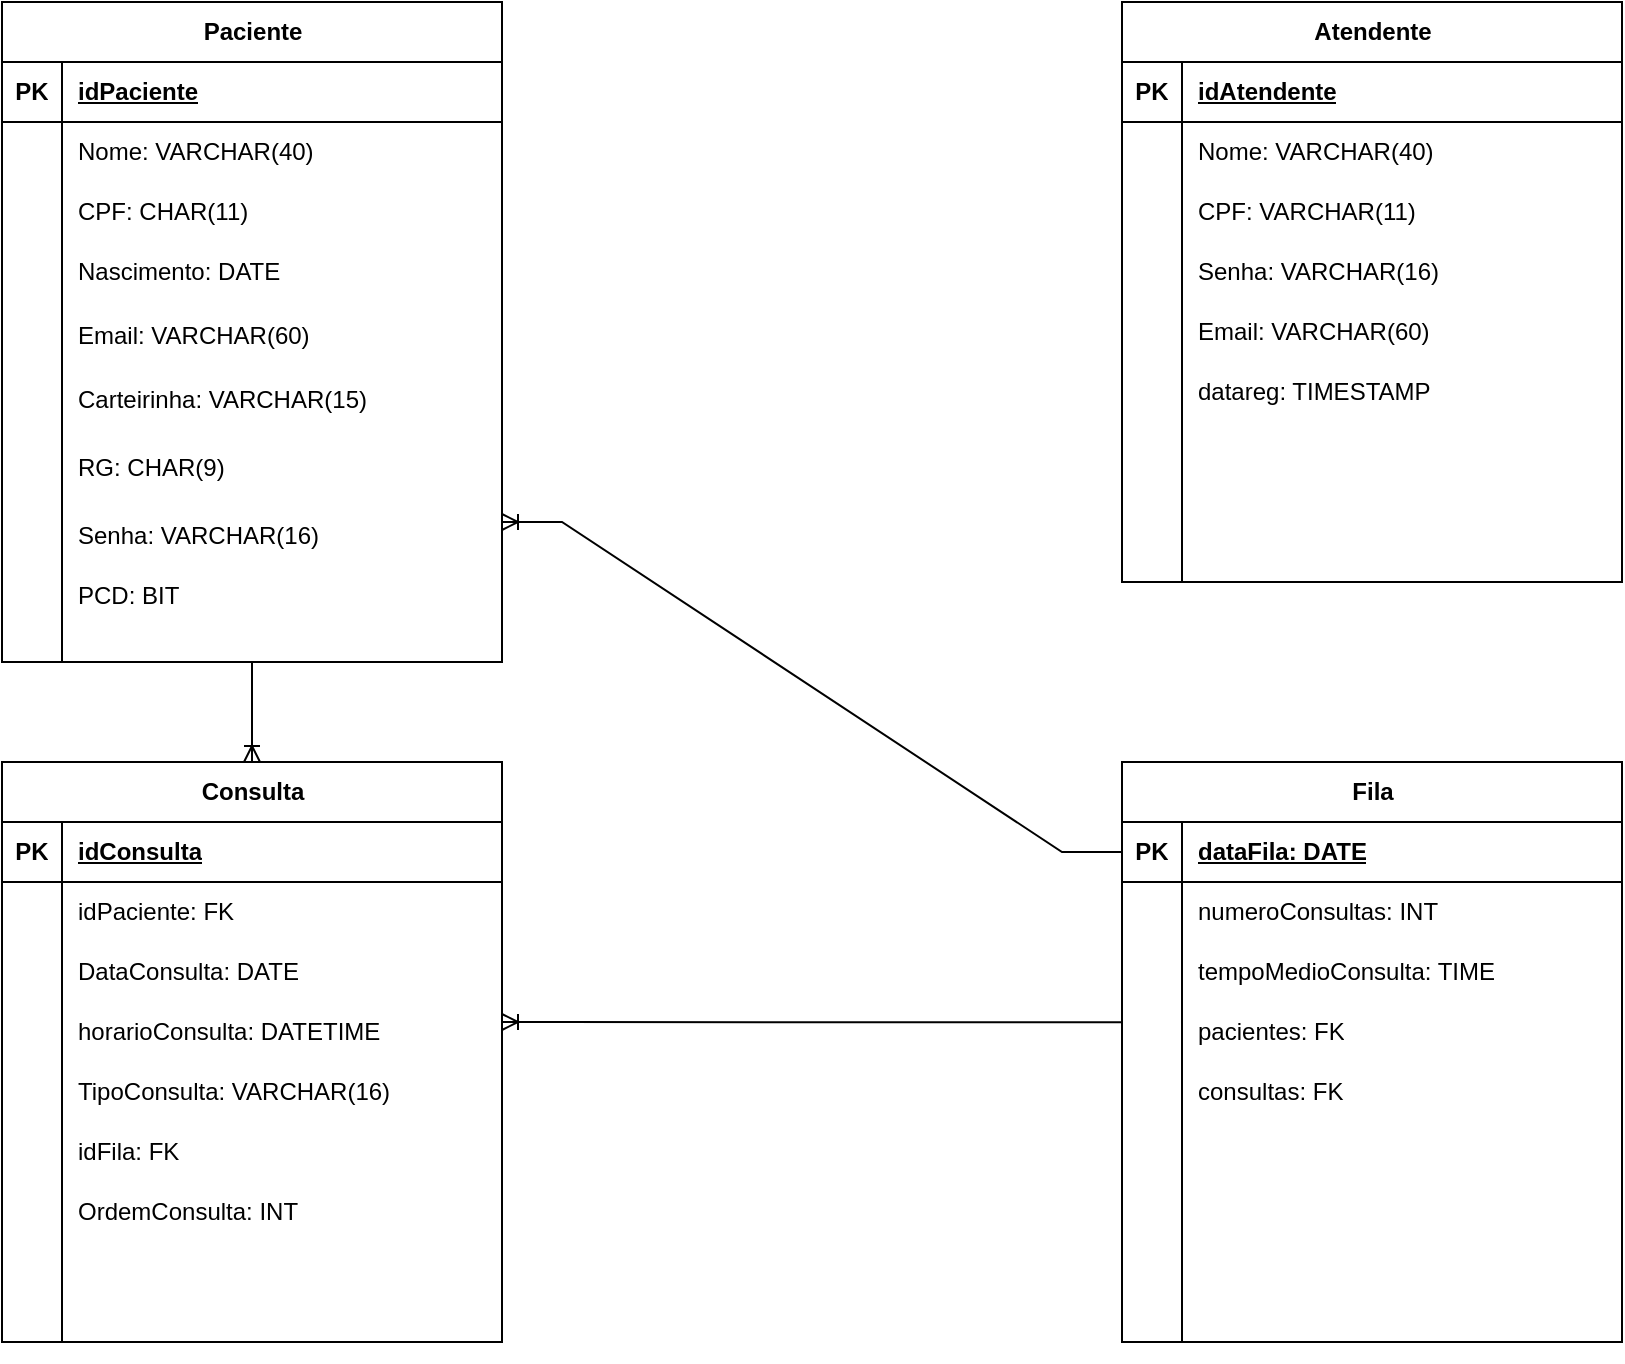 <mxfile version="24.9.0">
  <diagram name="Página-1" id="vgKkcztiWeYxf9Mb9Ure">
    <mxGraphModel dx="1434" dy="746" grid="1" gridSize="10" guides="1" tooltips="1" connect="1" arrows="1" fold="1" page="1" pageScale="1" pageWidth="827" pageHeight="1169" math="0" shadow="0">
      <root>
        <mxCell id="0" />
        <mxCell id="1" parent="0" />
        <mxCell id="CHm89mWX4WNop8F5OH-A-3" value="" style="edgeStyle=entityRelationEdgeStyle;fontSize=12;html=1;endArrow=none;rounded=0;shadow=0;curved=0;flowAnimation=0;jumpStyle=none;strokeWidth=1;startArrow=ERoneToMany;startFill=0;endFill=0;entryX=0.016;entryY=0;entryDx=0;entryDy=0;entryPerimeter=0;" parent="1" edge="1">
          <mxGeometry width="100" height="100" relative="1" as="geometry">
            <mxPoint x="260" y="520" as="sourcePoint" />
            <mxPoint x="570" y="520.17" as="targetPoint" />
            <Array as="points">
              <mxPoint x="279" y="540.17" />
              <mxPoint x="269" y="530.17" />
              <mxPoint x="276" y="520.17" />
              <mxPoint x="306" y="470.17" />
            </Array>
          </mxGeometry>
        </mxCell>
        <mxCell id="Rsq2qWyVtfIDxLRxskpb-33" value="" style="group" parent="1" vertex="1" connectable="0">
          <mxGeometry x="10" y="10" width="250" height="330" as="geometry" />
        </mxCell>
        <mxCell id="Rsq2qWyVtfIDxLRxskpb-1" value="Paciente" style="shape=table;startSize=30;container=1;collapsible=1;childLayout=tableLayout;fixedRows=1;rowLines=0;fontStyle=1;align=center;resizeLast=1;html=1;" parent="Rsq2qWyVtfIDxLRxskpb-33" vertex="1">
          <mxGeometry width="250" height="330" as="geometry" />
        </mxCell>
        <mxCell id="Rsq2qWyVtfIDxLRxskpb-2" value="" style="shape=tableRow;horizontal=0;startSize=0;swimlaneHead=0;swimlaneBody=0;fillColor=none;collapsible=0;dropTarget=0;points=[[0,0.5],[1,0.5]];portConstraint=eastwest;top=0;left=0;right=0;bottom=1;" parent="Rsq2qWyVtfIDxLRxskpb-1" vertex="1">
          <mxGeometry y="30" width="250" height="30" as="geometry" />
        </mxCell>
        <mxCell id="Rsq2qWyVtfIDxLRxskpb-3" value="PK" style="shape=partialRectangle;connectable=0;fillColor=none;top=0;left=0;bottom=0;right=0;fontStyle=1;overflow=hidden;whiteSpace=wrap;html=1;" parent="Rsq2qWyVtfIDxLRxskpb-2" vertex="1">
          <mxGeometry width="30" height="30" as="geometry">
            <mxRectangle width="30" height="30" as="alternateBounds" />
          </mxGeometry>
        </mxCell>
        <mxCell id="Rsq2qWyVtfIDxLRxskpb-4" value="idPaciente" style="shape=partialRectangle;connectable=0;fillColor=none;top=0;left=0;bottom=0;right=0;align=left;spacingLeft=6;fontStyle=5;overflow=hidden;whiteSpace=wrap;html=1;" parent="Rsq2qWyVtfIDxLRxskpb-2" vertex="1">
          <mxGeometry x="30" width="220" height="30" as="geometry">
            <mxRectangle width="220" height="30" as="alternateBounds" />
          </mxGeometry>
        </mxCell>
        <mxCell id="Rsq2qWyVtfIDxLRxskpb-5" value="" style="shape=tableRow;horizontal=0;startSize=0;swimlaneHead=0;swimlaneBody=0;fillColor=none;collapsible=0;dropTarget=0;points=[[0,0.5],[1,0.5]];portConstraint=eastwest;top=0;left=0;right=0;bottom=0;" parent="Rsq2qWyVtfIDxLRxskpb-1" vertex="1">
          <mxGeometry y="60" width="250" height="30" as="geometry" />
        </mxCell>
        <mxCell id="Rsq2qWyVtfIDxLRxskpb-6" value="" style="shape=partialRectangle;connectable=0;fillColor=none;top=0;left=0;bottom=0;right=0;editable=1;overflow=hidden;whiteSpace=wrap;html=1;" parent="Rsq2qWyVtfIDxLRxskpb-5" vertex="1">
          <mxGeometry width="30" height="30" as="geometry">
            <mxRectangle width="30" height="30" as="alternateBounds" />
          </mxGeometry>
        </mxCell>
        <mxCell id="Rsq2qWyVtfIDxLRxskpb-7" value="Nome: VARCHAR(40)" style="shape=partialRectangle;connectable=0;fillColor=none;top=0;left=0;bottom=0;right=0;align=left;spacingLeft=6;overflow=hidden;whiteSpace=wrap;html=1;" parent="Rsq2qWyVtfIDxLRxskpb-5" vertex="1">
          <mxGeometry x="30" width="220" height="30" as="geometry">
            <mxRectangle width="220" height="30" as="alternateBounds" />
          </mxGeometry>
        </mxCell>
        <mxCell id="Rsq2qWyVtfIDxLRxskpb-8" value="" style="shape=tableRow;horizontal=0;startSize=0;swimlaneHead=0;swimlaneBody=0;fillColor=none;collapsible=0;dropTarget=0;points=[[0,0.5],[1,0.5]];portConstraint=eastwest;top=0;left=0;right=0;bottom=0;" parent="Rsq2qWyVtfIDxLRxskpb-1" vertex="1">
          <mxGeometry y="90" width="250" height="30" as="geometry" />
        </mxCell>
        <mxCell id="Rsq2qWyVtfIDxLRxskpb-9" value="" style="shape=partialRectangle;connectable=0;fillColor=none;top=0;left=0;bottom=0;right=0;editable=1;overflow=hidden;whiteSpace=wrap;html=1;" parent="Rsq2qWyVtfIDxLRxskpb-8" vertex="1">
          <mxGeometry width="30" height="30" as="geometry">
            <mxRectangle width="30" height="30" as="alternateBounds" />
          </mxGeometry>
        </mxCell>
        <mxCell id="Rsq2qWyVtfIDxLRxskpb-10" value="CPF: CHAR(11)" style="shape=partialRectangle;connectable=0;fillColor=none;top=0;left=0;bottom=0;right=0;align=left;spacingLeft=6;overflow=hidden;whiteSpace=wrap;html=1;" parent="Rsq2qWyVtfIDxLRxskpb-8" vertex="1">
          <mxGeometry x="30" width="220" height="30" as="geometry">
            <mxRectangle width="220" height="30" as="alternateBounds" />
          </mxGeometry>
        </mxCell>
        <mxCell id="Rsq2qWyVtfIDxLRxskpb-11" value="" style="shape=tableRow;horizontal=0;startSize=0;swimlaneHead=0;swimlaneBody=0;fillColor=none;collapsible=0;dropTarget=0;points=[[0,0.5],[1,0.5]];portConstraint=eastwest;top=0;left=0;right=0;bottom=0;" parent="Rsq2qWyVtfIDxLRxskpb-1" vertex="1">
          <mxGeometry y="120" width="250" height="30" as="geometry" />
        </mxCell>
        <mxCell id="Rsq2qWyVtfIDxLRxskpb-12" value="" style="shape=partialRectangle;connectable=0;fillColor=none;top=0;left=0;bottom=0;right=0;editable=1;overflow=hidden;whiteSpace=wrap;html=1;" parent="Rsq2qWyVtfIDxLRxskpb-11" vertex="1">
          <mxGeometry width="30" height="30" as="geometry">
            <mxRectangle width="30" height="30" as="alternateBounds" />
          </mxGeometry>
        </mxCell>
        <mxCell id="Rsq2qWyVtfIDxLRxskpb-13" value="Nascimento: DATE" style="shape=partialRectangle;connectable=0;fillColor=none;top=0;left=0;bottom=0;right=0;align=left;spacingLeft=6;overflow=hidden;whiteSpace=wrap;html=1;" parent="Rsq2qWyVtfIDxLRxskpb-11" vertex="1">
          <mxGeometry x="30" width="220" height="30" as="geometry">
            <mxRectangle width="220" height="30" as="alternateBounds" />
          </mxGeometry>
        </mxCell>
        <mxCell id="Rsq2qWyVtfIDxLRxskpb-15" value="Carteirinha: VARCHAR(15)" style="shape=partialRectangle;connectable=0;fillColor=none;top=0;left=0;bottom=0;right=0;align=left;spacingLeft=6;overflow=hidden;whiteSpace=wrap;html=1;" parent="Rsq2qWyVtfIDxLRxskpb-33" vertex="1">
          <mxGeometry x="30" y="182.07" width="220" height="34.138" as="geometry">
            <mxRectangle width="220" height="30" as="alternateBounds" />
          </mxGeometry>
        </mxCell>
        <mxCell id="Rsq2qWyVtfIDxLRxskpb-16" value="RG: CHAR(9)&lt;span style=&quot;color: rgba(0, 0, 0, 0); font-family: monospace; font-size: 0px; text-wrap: nowrap;&quot;&gt;%3CmxGraphModel%3E%3Croot%3E%3CmxCell%20id%3D%220%22%2F%3E%3CmxCell%20id%3D%221%22%20parent%3D%220%22%2F%3E%3CmxCell%20id%3D%222%22%20value%3D%22Carteirinha%3A%20VARCHAR(15)%22%20style%3D%22shape%3DpartialRectangle%3Bconnectable%3D0%3BfillColor%3Dnone%3Btop%3D0%3Bleft%3D0%3Bbottom%3D0%3Bright%3D0%3Balign%3Dleft%3BspacingLeft%3D6%3Boverflow%3Dhidden%3BwhiteSpace%3Dwrap%3Bhtml%3D1%3B%22%20vertex%3D%221%22%20parent%3D%221%22%3E%3CmxGeometry%20x%3D%2240%22%20y%3D%22160%22%20width%3D%22220%22%20height%3D%2230%22%20as%3D%22geometry%22%3E%3CmxRectangle%20width%3D%22220%22%20height%3D%2230%22%20as%3D%22alternateBounds%22%2F%3E%3C%2FmxGeometry%3E%3C%2FmxCell%3E%3C%2Froot%3E%3C%2FmxGraphModel%3E&lt;/span&gt;" style="shape=partialRectangle;connectable=0;fillColor=none;top=0;left=0;bottom=0;right=0;align=left;spacingLeft=6;overflow=hidden;whiteSpace=wrap;html=1;" parent="Rsq2qWyVtfIDxLRxskpb-33" vertex="1">
          <mxGeometry x="30" y="215.858" width="220" height="34.138" as="geometry">
            <mxRectangle width="220" height="30" as="alternateBounds" />
          </mxGeometry>
        </mxCell>
        <mxCell id="Rsq2qWyVtfIDxLRxskpb-17" value="Senha: VARCHAR(16)" style="shape=partialRectangle;connectable=0;fillColor=none;top=0;left=0;bottom=0;right=0;align=left;spacingLeft=6;overflow=hidden;whiteSpace=wrap;html=1;" parent="Rsq2qWyVtfIDxLRxskpb-33" vertex="1">
          <mxGeometry x="30" y="249.996" width="220" height="34.138" as="geometry">
            <mxRectangle width="220" height="30" as="alternateBounds" />
          </mxGeometry>
        </mxCell>
        <mxCell id="Rsq2qWyVtfIDxLRxskpb-18" value="" style="endArrow=none;html=1;rounded=0;exitX=0.12;exitY=1;exitDx=0;exitDy=0;exitPerimeter=0;" parent="Rsq2qWyVtfIDxLRxskpb-33" edge="1" source="Rsq2qWyVtfIDxLRxskpb-11">
          <mxGeometry relative="1" as="geometry">
            <mxPoint x="30" y="170.69" as="sourcePoint" />
            <mxPoint x="30" y="330" as="targetPoint" />
          </mxGeometry>
        </mxCell>
        <mxCell id="Rsq2qWyVtfIDxLRxskpb-151" value="PCD: BIT" style="shape=partialRectangle;connectable=0;fillColor=none;top=0;left=0;bottom=0;right=0;align=left;spacingLeft=6;overflow=hidden;whiteSpace=wrap;html=1;" parent="Rsq2qWyVtfIDxLRxskpb-33" vertex="1">
          <mxGeometry x="30" y="280.003" width="220" height="34.138" as="geometry">
            <mxRectangle width="220" height="30" as="alternateBounds" />
          </mxGeometry>
        </mxCell>
        <mxCell id="staxy-YLJOQWe2CNETI5-5" value="Email: VARCHAR(60)" style="shape=partialRectangle;connectable=0;fillColor=none;top=0;left=0;bottom=0;right=0;align=left;spacingLeft=6;overflow=hidden;whiteSpace=wrap;html=1;" vertex="1" parent="Rsq2qWyVtfIDxLRxskpb-33">
          <mxGeometry x="30" y="149.93" width="220" height="34.138" as="geometry">
            <mxRectangle width="220" height="30" as="alternateBounds" />
          </mxGeometry>
        </mxCell>
        <mxCell id="Rsq2qWyVtfIDxLRxskpb-34" value="" style="group" parent="1" vertex="1" connectable="0">
          <mxGeometry x="570" y="10" width="250" height="290" as="geometry" />
        </mxCell>
        <mxCell id="Rsq2qWyVtfIDxLRxskpb-35" value="Atendente" style="shape=table;startSize=30;container=1;collapsible=1;childLayout=tableLayout;fixedRows=1;rowLines=0;fontStyle=1;align=center;resizeLast=1;html=1;" parent="Rsq2qWyVtfIDxLRxskpb-34" vertex="1">
          <mxGeometry width="250" height="290" as="geometry" />
        </mxCell>
        <mxCell id="Rsq2qWyVtfIDxLRxskpb-36" value="" style="shape=tableRow;horizontal=0;startSize=0;swimlaneHead=0;swimlaneBody=0;fillColor=none;collapsible=0;dropTarget=0;points=[[0,0.5],[1,0.5]];portConstraint=eastwest;top=0;left=0;right=0;bottom=1;" parent="Rsq2qWyVtfIDxLRxskpb-35" vertex="1">
          <mxGeometry y="30" width="250" height="30" as="geometry" />
        </mxCell>
        <mxCell id="Rsq2qWyVtfIDxLRxskpb-37" value="PK" style="shape=partialRectangle;connectable=0;fillColor=none;top=0;left=0;bottom=0;right=0;fontStyle=1;overflow=hidden;whiteSpace=wrap;html=1;" parent="Rsq2qWyVtfIDxLRxskpb-36" vertex="1">
          <mxGeometry width="30" height="30" as="geometry">
            <mxRectangle width="30" height="30" as="alternateBounds" />
          </mxGeometry>
        </mxCell>
        <mxCell id="Rsq2qWyVtfIDxLRxskpb-38" value="idAtendente" style="shape=partialRectangle;connectable=0;fillColor=none;top=0;left=0;bottom=0;right=0;align=left;spacingLeft=6;fontStyle=5;overflow=hidden;whiteSpace=wrap;html=1;" parent="Rsq2qWyVtfIDxLRxskpb-36" vertex="1">
          <mxGeometry x="30" width="220" height="30" as="geometry">
            <mxRectangle width="220" height="30" as="alternateBounds" />
          </mxGeometry>
        </mxCell>
        <mxCell id="Rsq2qWyVtfIDxLRxskpb-39" value="" style="shape=tableRow;horizontal=0;startSize=0;swimlaneHead=0;swimlaneBody=0;fillColor=none;collapsible=0;dropTarget=0;points=[[0,0.5],[1,0.5]];portConstraint=eastwest;top=0;left=0;right=0;bottom=0;" parent="Rsq2qWyVtfIDxLRxskpb-35" vertex="1">
          <mxGeometry y="60" width="250" height="30" as="geometry" />
        </mxCell>
        <mxCell id="Rsq2qWyVtfIDxLRxskpb-40" value="" style="shape=partialRectangle;connectable=0;fillColor=none;top=0;left=0;bottom=0;right=0;editable=1;overflow=hidden;whiteSpace=wrap;html=1;" parent="Rsq2qWyVtfIDxLRxskpb-39" vertex="1">
          <mxGeometry width="30" height="30" as="geometry">
            <mxRectangle width="30" height="30" as="alternateBounds" />
          </mxGeometry>
        </mxCell>
        <mxCell id="Rsq2qWyVtfIDxLRxskpb-41" value="Nome: VARCHAR(40)" style="shape=partialRectangle;connectable=0;fillColor=none;top=0;left=0;bottom=0;right=0;align=left;spacingLeft=6;overflow=hidden;whiteSpace=wrap;html=1;" parent="Rsq2qWyVtfIDxLRxskpb-39" vertex="1">
          <mxGeometry x="30" width="220" height="30" as="geometry">
            <mxRectangle width="220" height="30" as="alternateBounds" />
          </mxGeometry>
        </mxCell>
        <mxCell id="Rsq2qWyVtfIDxLRxskpb-42" value="" style="shape=tableRow;horizontal=0;startSize=0;swimlaneHead=0;swimlaneBody=0;fillColor=none;collapsible=0;dropTarget=0;points=[[0,0.5],[1,0.5]];portConstraint=eastwest;top=0;left=0;right=0;bottom=0;" parent="Rsq2qWyVtfIDxLRxskpb-35" vertex="1">
          <mxGeometry y="90" width="250" height="30" as="geometry" />
        </mxCell>
        <mxCell id="Rsq2qWyVtfIDxLRxskpb-43" value="" style="shape=partialRectangle;connectable=0;fillColor=none;top=0;left=0;bottom=0;right=0;editable=1;overflow=hidden;whiteSpace=wrap;html=1;" parent="Rsq2qWyVtfIDxLRxskpb-42" vertex="1">
          <mxGeometry width="30" height="30" as="geometry">
            <mxRectangle width="30" height="30" as="alternateBounds" />
          </mxGeometry>
        </mxCell>
        <mxCell id="Rsq2qWyVtfIDxLRxskpb-44" value="CPF: VARCHAR(11)" style="shape=partialRectangle;connectable=0;fillColor=none;top=0;left=0;bottom=0;right=0;align=left;spacingLeft=6;overflow=hidden;whiteSpace=wrap;html=1;" parent="Rsq2qWyVtfIDxLRxskpb-42" vertex="1">
          <mxGeometry x="30" width="220" height="30" as="geometry">
            <mxRectangle width="220" height="30" as="alternateBounds" />
          </mxGeometry>
        </mxCell>
        <mxCell id="Rsq2qWyVtfIDxLRxskpb-45" value="" style="shape=tableRow;horizontal=0;startSize=0;swimlaneHead=0;swimlaneBody=0;fillColor=none;collapsible=0;dropTarget=0;points=[[0,0.5],[1,0.5]];portConstraint=eastwest;top=0;left=0;right=0;bottom=0;" parent="Rsq2qWyVtfIDxLRxskpb-35" vertex="1">
          <mxGeometry y="120" width="250" height="30" as="geometry" />
        </mxCell>
        <mxCell id="Rsq2qWyVtfIDxLRxskpb-46" value="" style="shape=partialRectangle;connectable=0;fillColor=none;top=0;left=0;bottom=0;right=0;editable=1;overflow=hidden;whiteSpace=wrap;html=1;" parent="Rsq2qWyVtfIDxLRxskpb-45" vertex="1">
          <mxGeometry width="30" height="30" as="geometry">
            <mxRectangle width="30" height="30" as="alternateBounds" />
          </mxGeometry>
        </mxCell>
        <mxCell id="Rsq2qWyVtfIDxLRxskpb-47" value="Senha: VARCHAR(16)" style="shape=partialRectangle;connectable=0;fillColor=none;top=0;left=0;bottom=0;right=0;align=left;spacingLeft=6;overflow=hidden;whiteSpace=wrap;html=1;" parent="Rsq2qWyVtfIDxLRxskpb-45" vertex="1">
          <mxGeometry x="30" width="220" height="30" as="geometry">
            <mxRectangle width="220" height="30" as="alternateBounds" />
          </mxGeometry>
        </mxCell>
        <mxCell id="Rsq2qWyVtfIDxLRxskpb-51" value="" style="endArrow=none;html=1;rounded=0;" parent="Rsq2qWyVtfIDxLRxskpb-34" edge="1">
          <mxGeometry relative="1" as="geometry">
            <mxPoint x="30" y="150" as="sourcePoint" />
            <mxPoint x="30" y="290" as="targetPoint" />
          </mxGeometry>
        </mxCell>
        <mxCell id="staxy-YLJOQWe2CNETI5-1" value="Email: VARCHAR(60)" style="shape=partialRectangle;connectable=0;fillColor=none;top=0;left=0;bottom=0;right=0;align=left;spacingLeft=6;overflow=hidden;whiteSpace=wrap;html=1;" vertex="1" parent="Rsq2qWyVtfIDxLRxskpb-34">
          <mxGeometry x="30" y="150" width="220" height="30" as="geometry">
            <mxRectangle width="220" height="30" as="alternateBounds" />
          </mxGeometry>
        </mxCell>
        <mxCell id="staxy-YLJOQWe2CNETI5-2" value="datareg: TIMESTAMP" style="shape=partialRectangle;connectable=0;fillColor=none;top=0;left=0;bottom=0;right=0;align=left;spacingLeft=6;overflow=hidden;whiteSpace=wrap;html=1;" vertex="1" parent="Rsq2qWyVtfIDxLRxskpb-34">
          <mxGeometry x="30" y="180" width="220" height="30" as="geometry">
            <mxRectangle width="220" height="30" as="alternateBounds" />
          </mxGeometry>
        </mxCell>
        <mxCell id="Rsq2qWyVtfIDxLRxskpb-114" value="" style="group" parent="1" vertex="1" connectable="0">
          <mxGeometry x="570" y="400" width="250" height="290" as="geometry" />
        </mxCell>
        <mxCell id="Rsq2qWyVtfIDxLRxskpb-116" value="" style="endArrow=none;html=1;rounded=0;" parent="Rsq2qWyVtfIDxLRxskpb-114" edge="1">
          <mxGeometry relative="1" as="geometry">
            <mxPoint x="30" y="140" as="sourcePoint" />
            <mxPoint x="30" y="280" as="targetPoint" />
          </mxGeometry>
        </mxCell>
        <mxCell id="Rsq2qWyVtfIDxLRxskpb-131" value="consultas: FK" style="shape=partialRectangle;connectable=0;fillColor=none;top=0;left=0;bottom=0;right=0;align=left;spacingLeft=6;overflow=hidden;whiteSpace=wrap;html=1;" parent="Rsq2qWyVtfIDxLRxskpb-114" vertex="1">
          <mxGeometry x="30" y="140" width="220" height="30" as="geometry">
            <mxRectangle width="220" height="30" as="alternateBounds" />
          </mxGeometry>
        </mxCell>
        <mxCell id="Rsq2qWyVtfIDxLRxskpb-117" value="Fila" style="shape=table;startSize=30;container=1;collapsible=1;childLayout=tableLayout;fixedRows=1;rowLines=0;fontStyle=1;align=center;resizeLast=1;html=1;" parent="Rsq2qWyVtfIDxLRxskpb-114" vertex="1">
          <mxGeometry y="-10" width="250" height="290" as="geometry" />
        </mxCell>
        <mxCell id="Rsq2qWyVtfIDxLRxskpb-118" value="" style="shape=tableRow;horizontal=0;startSize=0;swimlaneHead=0;swimlaneBody=0;fillColor=none;collapsible=0;dropTarget=0;points=[[0,0.5],[1,0.5]];portConstraint=eastwest;top=0;left=0;right=0;bottom=1;" parent="Rsq2qWyVtfIDxLRxskpb-117" vertex="1">
          <mxGeometry y="30" width="250" height="30" as="geometry" />
        </mxCell>
        <mxCell id="Rsq2qWyVtfIDxLRxskpb-119" value="PK" style="shape=partialRectangle;connectable=0;fillColor=none;top=0;left=0;bottom=0;right=0;fontStyle=1;overflow=hidden;whiteSpace=wrap;html=1;" parent="Rsq2qWyVtfIDxLRxskpb-118" vertex="1">
          <mxGeometry width="30" height="30" as="geometry">
            <mxRectangle width="30" height="30" as="alternateBounds" />
          </mxGeometry>
        </mxCell>
        <mxCell id="Rsq2qWyVtfIDxLRxskpb-120" value="dataFila: DATE" style="shape=partialRectangle;connectable=0;fillColor=none;top=0;left=0;bottom=0;right=0;align=left;spacingLeft=6;fontStyle=5;overflow=hidden;whiteSpace=wrap;html=1;" parent="Rsq2qWyVtfIDxLRxskpb-118" vertex="1">
          <mxGeometry x="30" width="220" height="30" as="geometry">
            <mxRectangle width="220" height="30" as="alternateBounds" />
          </mxGeometry>
        </mxCell>
        <mxCell id="Rsq2qWyVtfIDxLRxskpb-121" value="" style="shape=tableRow;horizontal=0;startSize=0;swimlaneHead=0;swimlaneBody=0;fillColor=none;collapsible=0;dropTarget=0;points=[[0,0.5],[1,0.5]];portConstraint=eastwest;top=0;left=0;right=0;bottom=0;" parent="Rsq2qWyVtfIDxLRxskpb-117" vertex="1">
          <mxGeometry y="60" width="250" height="30" as="geometry" />
        </mxCell>
        <mxCell id="Rsq2qWyVtfIDxLRxskpb-122" value="" style="shape=partialRectangle;connectable=0;fillColor=none;top=0;left=0;bottom=0;right=0;editable=1;overflow=hidden;whiteSpace=wrap;html=1;" parent="Rsq2qWyVtfIDxLRxskpb-121" vertex="1">
          <mxGeometry width="30" height="30" as="geometry">
            <mxRectangle width="30" height="30" as="alternateBounds" />
          </mxGeometry>
        </mxCell>
        <mxCell id="Rsq2qWyVtfIDxLRxskpb-123" value="numeroConsultas: INT" style="shape=partialRectangle;connectable=0;fillColor=none;top=0;left=0;bottom=0;right=0;align=left;spacingLeft=6;overflow=hidden;whiteSpace=wrap;html=1;" parent="Rsq2qWyVtfIDxLRxskpb-121" vertex="1">
          <mxGeometry x="30" width="220" height="30" as="geometry">
            <mxRectangle width="220" height="30" as="alternateBounds" />
          </mxGeometry>
        </mxCell>
        <mxCell id="Rsq2qWyVtfIDxLRxskpb-124" value="" style="shape=tableRow;horizontal=0;startSize=0;swimlaneHead=0;swimlaneBody=0;fillColor=none;collapsible=0;dropTarget=0;points=[[0,0.5],[1,0.5]];portConstraint=eastwest;top=0;left=0;right=0;bottom=0;" parent="Rsq2qWyVtfIDxLRxskpb-117" vertex="1">
          <mxGeometry y="90" width="250" height="30" as="geometry" />
        </mxCell>
        <mxCell id="Rsq2qWyVtfIDxLRxskpb-125" value="" style="shape=partialRectangle;connectable=0;fillColor=none;top=0;left=0;bottom=0;right=0;editable=1;overflow=hidden;whiteSpace=wrap;html=1;" parent="Rsq2qWyVtfIDxLRxskpb-124" vertex="1">
          <mxGeometry width="30" height="30" as="geometry">
            <mxRectangle width="30" height="30" as="alternateBounds" />
          </mxGeometry>
        </mxCell>
        <mxCell id="Rsq2qWyVtfIDxLRxskpb-126" value="tempoMedioConsulta: TIME" style="shape=partialRectangle;connectable=0;fillColor=none;top=0;left=0;bottom=0;right=0;align=left;spacingLeft=6;overflow=hidden;whiteSpace=wrap;html=1;" parent="Rsq2qWyVtfIDxLRxskpb-124" vertex="1">
          <mxGeometry x="30" width="220" height="30" as="geometry">
            <mxRectangle width="220" height="30" as="alternateBounds" />
          </mxGeometry>
        </mxCell>
        <mxCell id="Rsq2qWyVtfIDxLRxskpb-127" value="" style="shape=tableRow;horizontal=0;startSize=0;swimlaneHead=0;swimlaneBody=0;fillColor=none;collapsible=0;dropTarget=0;points=[[0,0.5],[1,0.5]];portConstraint=eastwest;top=0;left=0;right=0;bottom=0;" parent="Rsq2qWyVtfIDxLRxskpb-117" vertex="1">
          <mxGeometry y="120" width="250" height="30" as="geometry" />
        </mxCell>
        <mxCell id="Rsq2qWyVtfIDxLRxskpb-128" value="" style="shape=partialRectangle;connectable=0;fillColor=none;top=0;left=0;bottom=0;right=0;editable=1;overflow=hidden;whiteSpace=wrap;html=1;" parent="Rsq2qWyVtfIDxLRxskpb-127" vertex="1">
          <mxGeometry width="30" height="30" as="geometry">
            <mxRectangle width="30" height="30" as="alternateBounds" />
          </mxGeometry>
        </mxCell>
        <mxCell id="Rsq2qWyVtfIDxLRxskpb-129" value="pacientes: FK" style="shape=partialRectangle;connectable=0;fillColor=none;top=0;left=0;bottom=0;right=0;align=left;spacingLeft=6;overflow=hidden;whiteSpace=wrap;html=1;" parent="Rsq2qWyVtfIDxLRxskpb-127" vertex="1">
          <mxGeometry x="30" width="220" height="30" as="geometry">
            <mxRectangle width="220" height="30" as="alternateBounds" />
          </mxGeometry>
        </mxCell>
        <mxCell id="CHm89mWX4WNop8F5OH-A-5" value="" style="endArrow=ERoneToMany;html=1;rounded=0;endFill=0;entryX=0.5;entryY=0;entryDx=0;entryDy=0;" parent="1" target="Rsq2qWyVtfIDxLRxskpb-71" edge="1">
          <mxGeometry relative="1" as="geometry">
            <mxPoint x="135" y="340" as="sourcePoint" />
            <mxPoint x="134.5" y="390" as="targetPoint" />
          </mxGeometry>
        </mxCell>
        <mxCell id="CHm89mWX4WNop8F5OH-A-10" value="" style="edgeStyle=entityRelationEdgeStyle;fontSize=12;html=1;endArrow=none;endFill=0;rounded=0;entryX=0;entryY=0.5;entryDx=0;entryDy=0;startArrow=ERoneToMany;startFill=0;" parent="1" target="Rsq2qWyVtfIDxLRxskpb-118" edge="1">
          <mxGeometry width="100" height="100" relative="1" as="geometry">
            <mxPoint x="260" y="270" as="sourcePoint" />
            <mxPoint x="460" y="320" as="targetPoint" />
            <Array as="points">
              <mxPoint x="280" y="240" />
            </Array>
          </mxGeometry>
        </mxCell>
        <mxCell id="staxy-YLJOQWe2CNETI5-4" value="" style="group" vertex="1" connectable="0" parent="1">
          <mxGeometry x="10" y="390" width="250" height="290" as="geometry" />
        </mxCell>
        <mxCell id="AzJ6idPeyJNRlZYhqEBT-2" value="idFila: FK" style="shape=partialRectangle;connectable=0;fillColor=none;top=0;left=0;bottom=0;right=0;align=left;spacingLeft=6;overflow=hidden;whiteSpace=wrap;html=1;" parent="staxy-YLJOQWe2CNETI5-4" vertex="1">
          <mxGeometry x="30" y="180" width="220" height="30" as="geometry">
            <mxRectangle width="220" height="30" as="alternateBounds" />
          </mxGeometry>
        </mxCell>
        <mxCell id="staxy-YLJOQWe2CNETI5-3" value="" style="group" vertex="1" connectable="0" parent="staxy-YLJOQWe2CNETI5-4">
          <mxGeometry width="250" height="290" as="geometry" />
        </mxCell>
        <mxCell id="Rsq2qWyVtfIDxLRxskpb-70" value="" style="group" parent="staxy-YLJOQWe2CNETI5-3" vertex="1" connectable="0">
          <mxGeometry width="250" height="290" as="geometry" />
        </mxCell>
        <mxCell id="Rsq2qWyVtfIDxLRxskpb-84" value="TipoConsulta: VARCHAR(16)" style="shape=partialRectangle;connectable=0;fillColor=none;top=0;left=0;bottom=0;right=0;align=left;spacingLeft=6;overflow=hidden;whiteSpace=wrap;html=1;" parent="Rsq2qWyVtfIDxLRxskpb-70" vertex="1">
          <mxGeometry x="30" y="150" width="220" height="30" as="geometry">
            <mxRectangle width="220" height="30" as="alternateBounds" />
          </mxGeometry>
        </mxCell>
        <mxCell id="Rsq2qWyVtfIDxLRxskpb-87" value="" style="endArrow=none;html=1;rounded=0;" parent="Rsq2qWyVtfIDxLRxskpb-70" edge="1">
          <mxGeometry relative="1" as="geometry">
            <mxPoint x="30" y="150" as="sourcePoint" />
            <mxPoint x="30" y="290" as="targetPoint" />
          </mxGeometry>
        </mxCell>
        <mxCell id="staxy-YLJOQWe2CNETI5-6" value="OrdemConsulta: INT" style="shape=partialRectangle;connectable=0;fillColor=none;top=0;left=0;bottom=0;right=0;align=left;spacingLeft=6;overflow=hidden;whiteSpace=wrap;html=1;" vertex="1" parent="Rsq2qWyVtfIDxLRxskpb-70">
          <mxGeometry x="30" y="210" width="220" height="30" as="geometry">
            <mxRectangle width="220" height="30" as="alternateBounds" />
          </mxGeometry>
        </mxCell>
        <mxCell id="Rsq2qWyVtfIDxLRxskpb-71" value="Consulta" style="shape=table;startSize=30;container=1;collapsible=1;childLayout=tableLayout;fixedRows=1;rowLines=0;fontStyle=1;align=center;resizeLast=1;html=1;" parent="staxy-YLJOQWe2CNETI5-3" vertex="1">
          <mxGeometry width="250" height="290" as="geometry" />
        </mxCell>
        <mxCell id="Rsq2qWyVtfIDxLRxskpb-72" value="" style="shape=tableRow;horizontal=0;startSize=0;swimlaneHead=0;swimlaneBody=0;fillColor=none;collapsible=0;dropTarget=0;points=[[0,0.5],[1,0.5]];portConstraint=eastwest;top=0;left=0;right=0;bottom=1;" parent="Rsq2qWyVtfIDxLRxskpb-71" vertex="1">
          <mxGeometry y="30" width="250" height="30" as="geometry" />
        </mxCell>
        <mxCell id="Rsq2qWyVtfIDxLRxskpb-73" value="PK" style="shape=partialRectangle;connectable=0;fillColor=none;top=0;left=0;bottom=0;right=0;fontStyle=1;overflow=hidden;whiteSpace=wrap;html=1;" parent="Rsq2qWyVtfIDxLRxskpb-72" vertex="1">
          <mxGeometry width="30" height="30" as="geometry">
            <mxRectangle width="30" height="30" as="alternateBounds" />
          </mxGeometry>
        </mxCell>
        <mxCell id="Rsq2qWyVtfIDxLRxskpb-74" value="idConsulta" style="shape=partialRectangle;connectable=0;fillColor=none;top=0;left=0;bottom=0;right=0;align=left;spacingLeft=6;fontStyle=5;overflow=hidden;whiteSpace=wrap;html=1;" parent="Rsq2qWyVtfIDxLRxskpb-72" vertex="1">
          <mxGeometry x="30" width="220" height="30" as="geometry">
            <mxRectangle width="220" height="30" as="alternateBounds" />
          </mxGeometry>
        </mxCell>
        <mxCell id="Rsq2qWyVtfIDxLRxskpb-75" value="" style="shape=tableRow;horizontal=0;startSize=0;swimlaneHead=0;swimlaneBody=0;fillColor=none;collapsible=0;dropTarget=0;points=[[0,0.5],[1,0.5]];portConstraint=eastwest;top=0;left=0;right=0;bottom=0;" parent="Rsq2qWyVtfIDxLRxskpb-71" vertex="1">
          <mxGeometry y="60" width="250" height="30" as="geometry" />
        </mxCell>
        <mxCell id="Rsq2qWyVtfIDxLRxskpb-76" value="" style="shape=partialRectangle;connectable=0;fillColor=none;top=0;left=0;bottom=0;right=0;editable=1;overflow=hidden;whiteSpace=wrap;html=1;" parent="Rsq2qWyVtfIDxLRxskpb-75" vertex="1">
          <mxGeometry width="30" height="30" as="geometry">
            <mxRectangle width="30" height="30" as="alternateBounds" />
          </mxGeometry>
        </mxCell>
        <mxCell id="Rsq2qWyVtfIDxLRxskpb-77" value="idPaciente: FK" style="shape=partialRectangle;connectable=0;fillColor=none;top=0;left=0;bottom=0;right=0;align=left;spacingLeft=6;overflow=hidden;whiteSpace=wrap;html=1;" parent="Rsq2qWyVtfIDxLRxskpb-75" vertex="1">
          <mxGeometry x="30" width="220" height="30" as="geometry">
            <mxRectangle width="220" height="30" as="alternateBounds" />
          </mxGeometry>
        </mxCell>
        <mxCell id="Rsq2qWyVtfIDxLRxskpb-78" value="" style="shape=tableRow;horizontal=0;startSize=0;swimlaneHead=0;swimlaneBody=0;fillColor=none;collapsible=0;dropTarget=0;points=[[0,0.5],[1,0.5]];portConstraint=eastwest;top=0;left=0;right=0;bottom=0;" parent="Rsq2qWyVtfIDxLRxskpb-71" vertex="1">
          <mxGeometry y="90" width="250" height="30" as="geometry" />
        </mxCell>
        <mxCell id="Rsq2qWyVtfIDxLRxskpb-79" value="" style="shape=partialRectangle;connectable=0;fillColor=none;top=0;left=0;bottom=0;right=0;editable=1;overflow=hidden;whiteSpace=wrap;html=1;" parent="Rsq2qWyVtfIDxLRxskpb-78" vertex="1">
          <mxGeometry width="30" height="30" as="geometry">
            <mxRectangle width="30" height="30" as="alternateBounds" />
          </mxGeometry>
        </mxCell>
        <mxCell id="Rsq2qWyVtfIDxLRxskpb-80" value="DataConsulta: DATE" style="shape=partialRectangle;connectable=0;fillColor=none;top=0;left=0;bottom=0;right=0;align=left;spacingLeft=6;overflow=hidden;whiteSpace=wrap;html=1;" parent="Rsq2qWyVtfIDxLRxskpb-78" vertex="1">
          <mxGeometry x="30" width="220" height="30" as="geometry">
            <mxRectangle width="220" height="30" as="alternateBounds" />
          </mxGeometry>
        </mxCell>
        <mxCell id="Rsq2qWyVtfIDxLRxskpb-81" value="" style="shape=tableRow;horizontal=0;startSize=0;swimlaneHead=0;swimlaneBody=0;fillColor=none;collapsible=0;dropTarget=0;points=[[0,0.5],[1,0.5]];portConstraint=eastwest;top=0;left=0;right=0;bottom=0;" parent="Rsq2qWyVtfIDxLRxskpb-71" vertex="1">
          <mxGeometry y="120" width="250" height="30" as="geometry" />
        </mxCell>
        <mxCell id="Rsq2qWyVtfIDxLRxskpb-82" value="" style="shape=partialRectangle;connectable=0;fillColor=none;top=0;left=0;bottom=0;right=0;editable=1;overflow=hidden;whiteSpace=wrap;html=1;" parent="Rsq2qWyVtfIDxLRxskpb-81" vertex="1">
          <mxGeometry width="30" height="30" as="geometry">
            <mxRectangle width="30" height="30" as="alternateBounds" />
          </mxGeometry>
        </mxCell>
        <mxCell id="Rsq2qWyVtfIDxLRxskpb-83" value="horarioConsulta: DATETIME" style="shape=partialRectangle;connectable=0;fillColor=none;top=0;left=0;bottom=0;right=0;align=left;spacingLeft=6;overflow=hidden;whiteSpace=wrap;html=1;" parent="Rsq2qWyVtfIDxLRxskpb-81" vertex="1">
          <mxGeometry x="30" width="220" height="30" as="geometry">
            <mxRectangle width="220" height="30" as="alternateBounds" />
          </mxGeometry>
        </mxCell>
      </root>
    </mxGraphModel>
  </diagram>
</mxfile>
